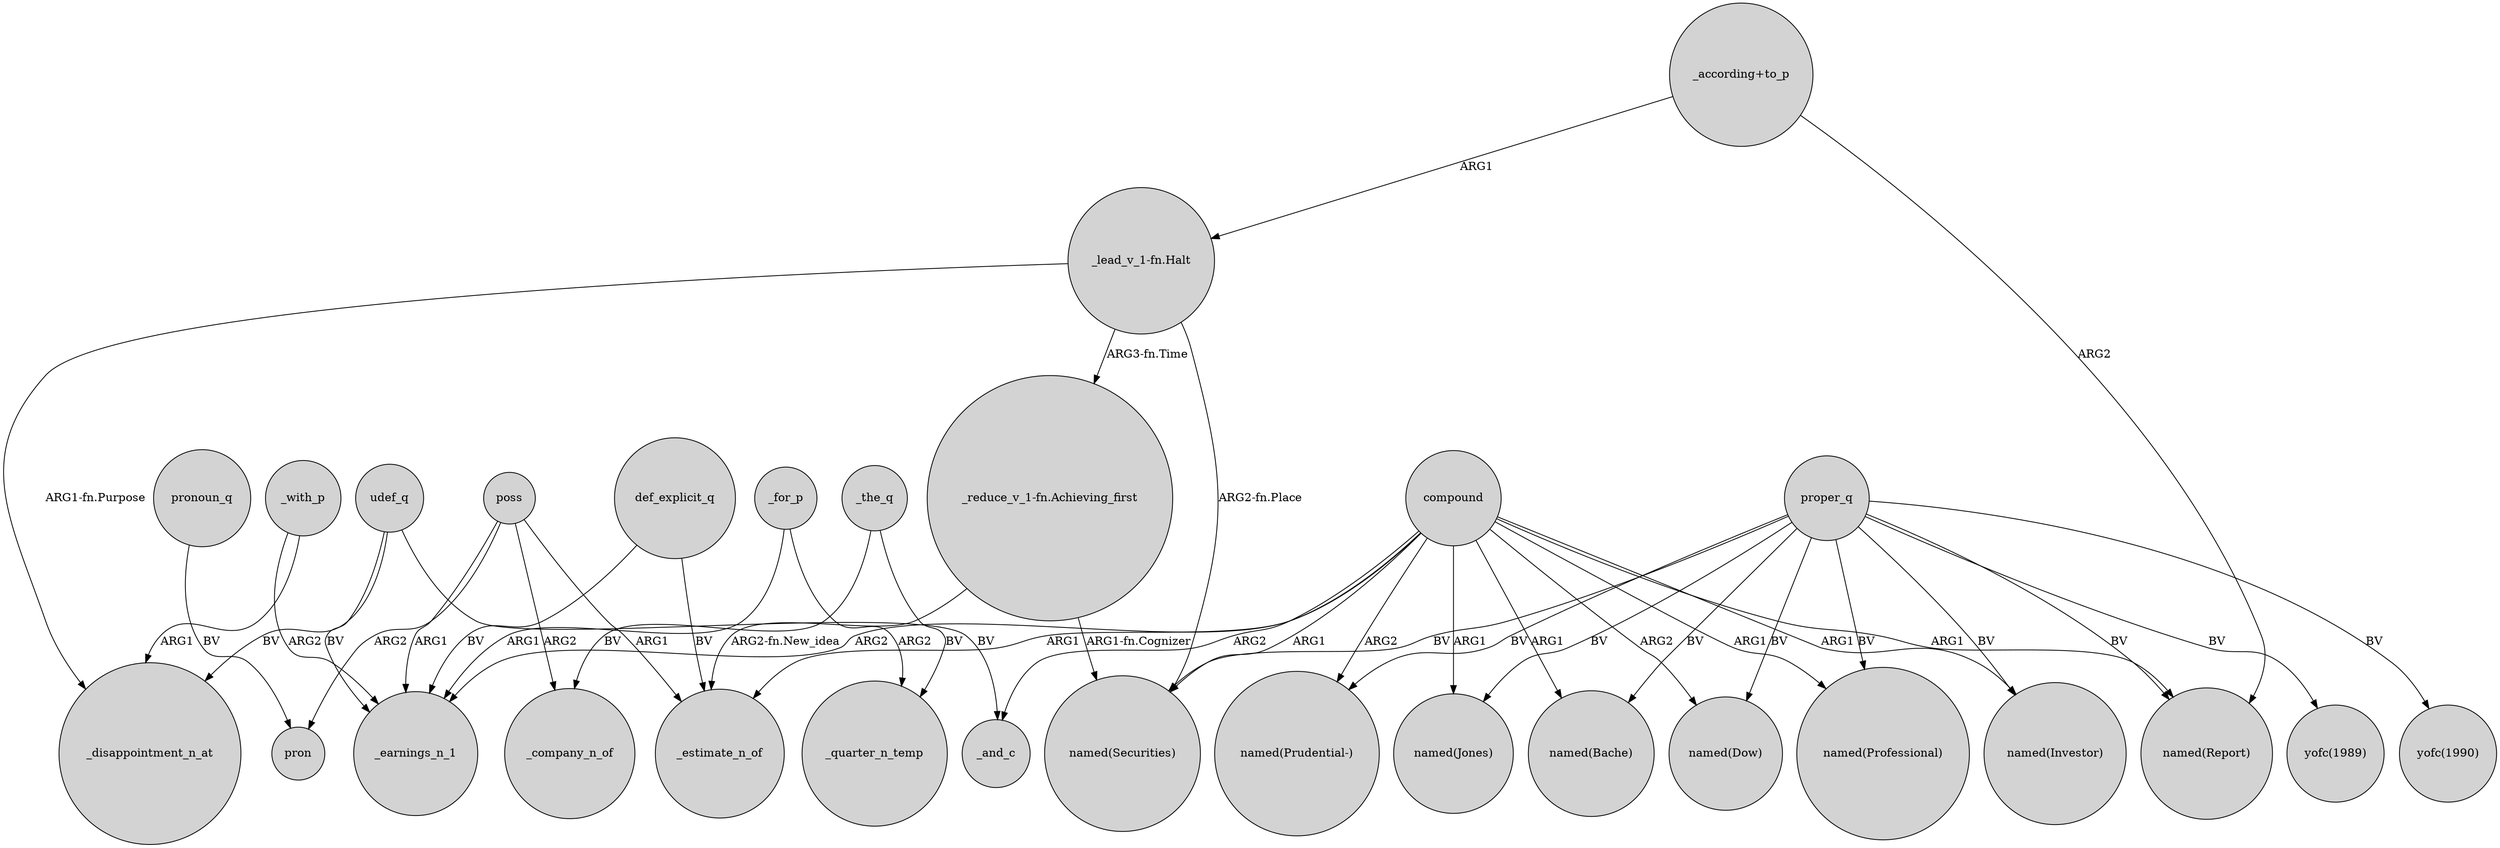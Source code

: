digraph {
	node [shape=circle style=filled]
	def_explicit_q -> _estimate_n_of [label=BV]
	"_lead_v_1-fn.Halt" -> _disappointment_n_at [label="ARG1-fn.Purpose"]
	compound -> "named(Jones)" [label=ARG1]
	proper_q -> "named(Securities)" [label=BV]
	poss -> _estimate_n_of [label=ARG1]
	proper_q -> "named(Investor)" [label=BV]
	"_lead_v_1-fn.Halt" -> "named(Securities)" [label="ARG2-fn.Place"]
	compound -> "named(Bache)" [label=ARG1]
	"_lead_v_1-fn.Halt" -> "_reduce_v_1-fn.Achieving_first" [label="ARG3-fn.Time"]
	_the_q -> _quarter_n_temp [label=BV]
	compound -> "named(Report)" [label=ARG1]
	udef_q -> _and_c [label=BV]
	compound -> _and_c [label=ARG2]
	udef_q -> _disappointment_n_at [label=BV]
	_with_p -> _disappointment_n_at [label=ARG1]
	compound -> _earnings_n_1 [label=ARG2]
	pronoun_q -> pron [label=BV]
	poss -> pron [label=ARG2]
	poss -> _company_n_of [label=ARG2]
	compound -> "named(Prudential-)" [label=ARG2]
	udef_q -> _earnings_n_1 [label=BV]
	_for_p -> _quarter_n_temp [label=ARG2]
	"_reduce_v_1-fn.Achieving_first" -> "named(Securities)" [label="ARG1-fn.Cognizer"]
	compound -> "named(Investor)" [label=ARG1]
	"_according+to_p" -> "named(Report)" [label=ARG2]
	def_explicit_q -> _earnings_n_1 [label=BV]
	poss -> _earnings_n_1 [label=ARG1]
	proper_q -> "yofc(1989)" [label=BV]
	proper_q -> "named(Jones)" [label=BV]
	proper_q -> "named(Dow)" [label=BV]
	proper_q -> "yofc(1990)" [label=BV]
	_with_p -> _earnings_n_1 [label=ARG2]
	compound -> _estimate_n_of [label=ARG1]
	compound -> "named(Dow)" [label=ARG2]
	proper_q -> "named(Prudential-)" [label=BV]
	proper_q -> "named(Report)" [label=BV]
	"_according+to_p" -> "_lead_v_1-fn.Halt" [label=ARG1]
	_for_p -> _earnings_n_1 [label=ARG1]
	"_reduce_v_1-fn.Achieving_first" -> _estimate_n_of [label="ARG2-fn.New_idea"]
	compound -> "named(Professional)" [label=ARG1]
	proper_q -> "named(Bache)" [label=BV]
	_the_q -> _company_n_of [label=BV]
	proper_q -> "named(Professional)" [label=BV]
	compound -> "named(Securities)" [label=ARG1]
}
